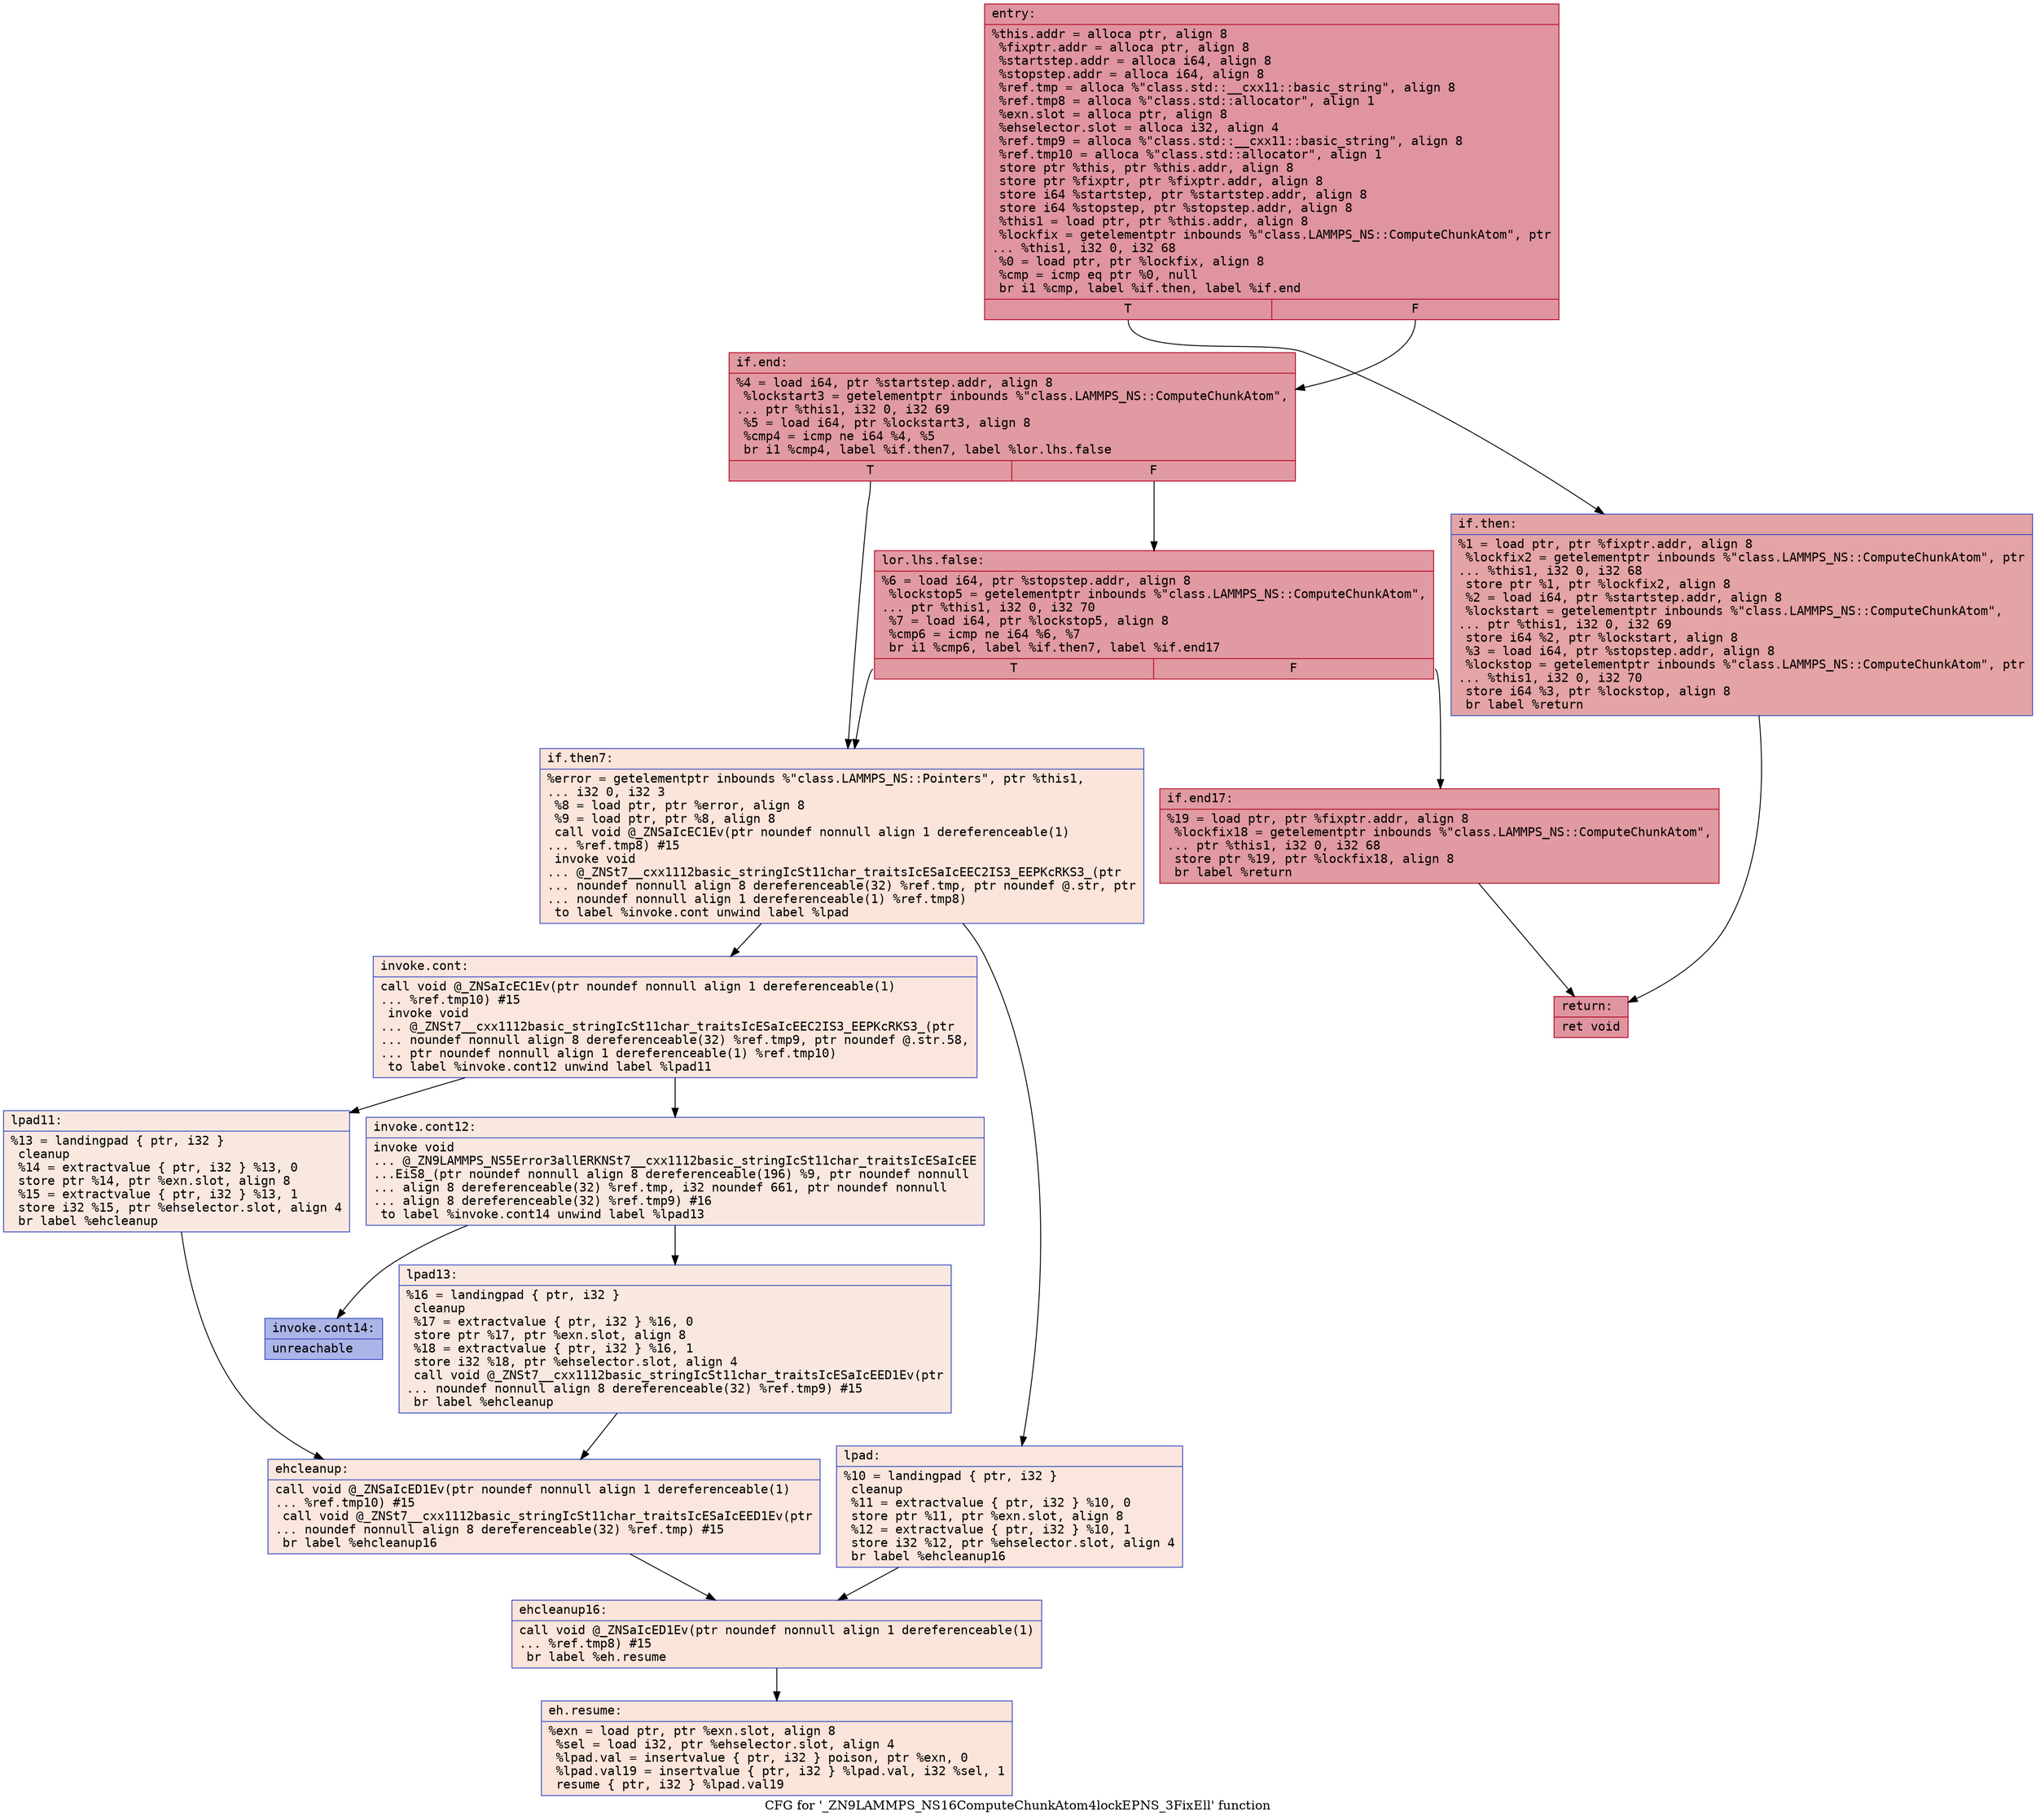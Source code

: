 digraph "CFG for '_ZN9LAMMPS_NS16ComputeChunkAtom4lockEPNS_3FixEll' function" {
	label="CFG for '_ZN9LAMMPS_NS16ComputeChunkAtom4lockEPNS_3FixEll' function";

	Node0x56369a7ec3b0 [shape=record,color="#b70d28ff", style=filled, fillcolor="#b70d2870" fontname="Courier",label="{entry:\l|  %this.addr = alloca ptr, align 8\l  %fixptr.addr = alloca ptr, align 8\l  %startstep.addr = alloca i64, align 8\l  %stopstep.addr = alloca i64, align 8\l  %ref.tmp = alloca %\"class.std::__cxx11::basic_string\", align 8\l  %ref.tmp8 = alloca %\"class.std::allocator\", align 1\l  %exn.slot = alloca ptr, align 8\l  %ehselector.slot = alloca i32, align 4\l  %ref.tmp9 = alloca %\"class.std::__cxx11::basic_string\", align 8\l  %ref.tmp10 = alloca %\"class.std::allocator\", align 1\l  store ptr %this, ptr %this.addr, align 8\l  store ptr %fixptr, ptr %fixptr.addr, align 8\l  store i64 %startstep, ptr %startstep.addr, align 8\l  store i64 %stopstep, ptr %stopstep.addr, align 8\l  %this1 = load ptr, ptr %this.addr, align 8\l  %lockfix = getelementptr inbounds %\"class.LAMMPS_NS::ComputeChunkAtom\", ptr\l... %this1, i32 0, i32 68\l  %0 = load ptr, ptr %lockfix, align 8\l  %cmp = icmp eq ptr %0, null\l  br i1 %cmp, label %if.then, label %if.end\l|{<s0>T|<s1>F}}"];
	Node0x56369a7ec3b0:s0 -> Node0x56369a7ed0f0[tooltip="entry -> if.then\nProbability 37.50%" ];
	Node0x56369a7ec3b0:s1 -> Node0x56369a7ed160[tooltip="entry -> if.end\nProbability 62.50%" ];
	Node0x56369a7ed0f0 [shape=record,color="#3d50c3ff", style=filled, fillcolor="#c32e3170" fontname="Courier",label="{if.then:\l|  %1 = load ptr, ptr %fixptr.addr, align 8\l  %lockfix2 = getelementptr inbounds %\"class.LAMMPS_NS::ComputeChunkAtom\", ptr\l... %this1, i32 0, i32 68\l  store ptr %1, ptr %lockfix2, align 8\l  %2 = load i64, ptr %startstep.addr, align 8\l  %lockstart = getelementptr inbounds %\"class.LAMMPS_NS::ComputeChunkAtom\",\l... ptr %this1, i32 0, i32 69\l  store i64 %2, ptr %lockstart, align 8\l  %3 = load i64, ptr %stopstep.addr, align 8\l  %lockstop = getelementptr inbounds %\"class.LAMMPS_NS::ComputeChunkAtom\", ptr\l... %this1, i32 0, i32 70\l  store i64 %3, ptr %lockstop, align 8\l  br label %return\l}"];
	Node0x56369a7ed0f0 -> Node0x56369a7ed8e0[tooltip="if.then -> return\nProbability 100.00%" ];
	Node0x56369a7ed160 [shape=record,color="#b70d28ff", style=filled, fillcolor="#bb1b2c70" fontname="Courier",label="{if.end:\l|  %4 = load i64, ptr %startstep.addr, align 8\l  %lockstart3 = getelementptr inbounds %\"class.LAMMPS_NS::ComputeChunkAtom\",\l... ptr %this1, i32 0, i32 69\l  %5 = load i64, ptr %lockstart3, align 8\l  %cmp4 = icmp ne i64 %4, %5\l  br i1 %cmp4, label %if.then7, label %lor.lhs.false\l|{<s0>T|<s1>F}}"];
	Node0x56369a7ed160:s0 -> Node0x56369a7ec9f0[tooltip="if.end -> if.then7\nProbability 0.00%" ];
	Node0x56369a7ed160:s1 -> Node0x56369a7ede80[tooltip="if.end -> lor.lhs.false\nProbability 100.00%" ];
	Node0x56369a7ede80 [shape=record,color="#b70d28ff", style=filled, fillcolor="#bb1b2c70" fontname="Courier",label="{lor.lhs.false:\l|  %6 = load i64, ptr %stopstep.addr, align 8\l  %lockstop5 = getelementptr inbounds %\"class.LAMMPS_NS::ComputeChunkAtom\",\l... ptr %this1, i32 0, i32 70\l  %7 = load i64, ptr %lockstop5, align 8\l  %cmp6 = icmp ne i64 %6, %7\l  br i1 %cmp6, label %if.then7, label %if.end17\l|{<s0>T|<s1>F}}"];
	Node0x56369a7ede80:s0 -> Node0x56369a7ec9f0[tooltip="lor.lhs.false -> if.then7\nProbability 0.00%" ];
	Node0x56369a7ede80:s1 -> Node0x56369a7ee230[tooltip="lor.lhs.false -> if.end17\nProbability 100.00%" ];
	Node0x56369a7ec9f0 [shape=record,color="#3d50c3ff", style=filled, fillcolor="#f5c1a970" fontname="Courier",label="{if.then7:\l|  %error = getelementptr inbounds %\"class.LAMMPS_NS::Pointers\", ptr %this1,\l... i32 0, i32 3\l  %8 = load ptr, ptr %error, align 8\l  %9 = load ptr, ptr %8, align 8\l  call void @_ZNSaIcEC1Ev(ptr noundef nonnull align 1 dereferenceable(1)\l... %ref.tmp8) #15\l  invoke void\l... @_ZNSt7__cxx1112basic_stringIcSt11char_traitsIcESaIcEEC2IS3_EEPKcRKS3_(ptr\l... noundef nonnull align 8 dereferenceable(32) %ref.tmp, ptr noundef @.str, ptr\l... noundef nonnull align 1 dereferenceable(1) %ref.tmp8)\l          to label %invoke.cont unwind label %lpad\l}"];
	Node0x56369a7ec9f0 -> Node0x56369a7ee6c0[tooltip="if.then7 -> invoke.cont\nProbability 50.00%" ];
	Node0x56369a7ec9f0 -> Node0x56369a7ee740[tooltip="if.then7 -> lpad\nProbability 50.00%" ];
	Node0x56369a7ee6c0 [shape=record,color="#3d50c3ff", style=filled, fillcolor="#f3c7b170" fontname="Courier",label="{invoke.cont:\l|  call void @_ZNSaIcEC1Ev(ptr noundef nonnull align 1 dereferenceable(1)\l... %ref.tmp10) #15\l  invoke void\l... @_ZNSt7__cxx1112basic_stringIcSt11char_traitsIcESaIcEEC2IS3_EEPKcRKS3_(ptr\l... noundef nonnull align 8 dereferenceable(32) %ref.tmp9, ptr noundef @.str.58,\l... ptr noundef nonnull align 1 dereferenceable(1) %ref.tmp10)\l          to label %invoke.cont12 unwind label %lpad11\l}"];
	Node0x56369a7ee6c0 -> Node0x56369a7eea60[tooltip="invoke.cont -> invoke.cont12\nProbability 50.00%" ];
	Node0x56369a7ee6c0 -> Node0x56369a7eeab0[tooltip="invoke.cont -> lpad11\nProbability 50.00%" ];
	Node0x56369a7eea60 [shape=record,color="#3d50c3ff", style=filled, fillcolor="#f1ccb870" fontname="Courier",label="{invoke.cont12:\l|  invoke void\l... @_ZN9LAMMPS_NS5Error3allERKNSt7__cxx1112basic_stringIcSt11char_traitsIcESaIcEE\l...EiS8_(ptr noundef nonnull align 8 dereferenceable(196) %9, ptr noundef nonnull\l... align 8 dereferenceable(32) %ref.tmp, i32 noundef 661, ptr noundef nonnull\l... align 8 dereferenceable(32) %ref.tmp9) #16\l          to label %invoke.cont14 unwind label %lpad13\l}"];
	Node0x56369a7eea60 -> Node0x56369a7eea10[tooltip="invoke.cont12 -> invoke.cont14\nProbability 0.00%" ];
	Node0x56369a7eea60 -> Node0x56369a7eed10[tooltip="invoke.cont12 -> lpad13\nProbability 100.00%" ];
	Node0x56369a7eea10 [shape=record,color="#3d50c3ff", style=filled, fillcolor="#4358cb70" fontname="Courier",label="{invoke.cont14:\l|  unreachable\l}"];
	Node0x56369a7ee740 [shape=record,color="#3d50c3ff", style=filled, fillcolor="#f3c7b170" fontname="Courier",label="{lpad:\l|  %10 = landingpad \{ ptr, i32 \}\l          cleanup\l  %11 = extractvalue \{ ptr, i32 \} %10, 0\l  store ptr %11, ptr %exn.slot, align 8\l  %12 = extractvalue \{ ptr, i32 \} %10, 1\l  store i32 %12, ptr %ehselector.slot, align 4\l  br label %ehcleanup16\l}"];
	Node0x56369a7ee740 -> Node0x56369a7ef210[tooltip="lpad -> ehcleanup16\nProbability 100.00%" ];
	Node0x56369a7eeab0 [shape=record,color="#3d50c3ff", style=filled, fillcolor="#f1ccb870" fontname="Courier",label="{lpad11:\l|  %13 = landingpad \{ ptr, i32 \}\l          cleanup\l  %14 = extractvalue \{ ptr, i32 \} %13, 0\l  store ptr %14, ptr %exn.slot, align 8\l  %15 = extractvalue \{ ptr, i32 \} %13, 1\l  store i32 %15, ptr %ehselector.slot, align 4\l  br label %ehcleanup\l}"];
	Node0x56369a7eeab0 -> Node0x56369a7ef560[tooltip="lpad11 -> ehcleanup\nProbability 100.00%" ];
	Node0x56369a7eed10 [shape=record,color="#3d50c3ff", style=filled, fillcolor="#f1ccb870" fontname="Courier",label="{lpad13:\l|  %16 = landingpad \{ ptr, i32 \}\l          cleanup\l  %17 = extractvalue \{ ptr, i32 \} %16, 0\l  store ptr %17, ptr %exn.slot, align 8\l  %18 = extractvalue \{ ptr, i32 \} %16, 1\l  store i32 %18, ptr %ehselector.slot, align 4\l  call void @_ZNSt7__cxx1112basic_stringIcSt11char_traitsIcESaIcEED1Ev(ptr\l... noundef nonnull align 8 dereferenceable(32) %ref.tmp9) #15\l  br label %ehcleanup\l}"];
	Node0x56369a7eed10 -> Node0x56369a7ef560[tooltip="lpad13 -> ehcleanup\nProbability 100.00%" ];
	Node0x56369a7ef560 [shape=record,color="#3d50c3ff", style=filled, fillcolor="#f3c7b170" fontname="Courier",label="{ehcleanup:\l|  call void @_ZNSaIcED1Ev(ptr noundef nonnull align 1 dereferenceable(1)\l... %ref.tmp10) #15\l  call void @_ZNSt7__cxx1112basic_stringIcSt11char_traitsIcESaIcEED1Ev(ptr\l... noundef nonnull align 8 dereferenceable(32) %ref.tmp) #15\l  br label %ehcleanup16\l}"];
	Node0x56369a7ef560 -> Node0x56369a7ef210[tooltip="ehcleanup -> ehcleanup16\nProbability 100.00%" ];
	Node0x56369a7ef210 [shape=record,color="#3d50c3ff", style=filled, fillcolor="#f5c1a970" fontname="Courier",label="{ehcleanup16:\l|  call void @_ZNSaIcED1Ev(ptr noundef nonnull align 1 dereferenceable(1)\l... %ref.tmp8) #15\l  br label %eh.resume\l}"];
	Node0x56369a7ef210 -> Node0x56369a7efe10[tooltip="ehcleanup16 -> eh.resume\nProbability 100.00%" ];
	Node0x56369a7ee230 [shape=record,color="#b70d28ff", style=filled, fillcolor="#bb1b2c70" fontname="Courier",label="{if.end17:\l|  %19 = load ptr, ptr %fixptr.addr, align 8\l  %lockfix18 = getelementptr inbounds %\"class.LAMMPS_NS::ComputeChunkAtom\",\l... ptr %this1, i32 0, i32 68\l  store ptr %19, ptr %lockfix18, align 8\l  br label %return\l}"];
	Node0x56369a7ee230 -> Node0x56369a7ed8e0[tooltip="if.end17 -> return\nProbability 100.00%" ];
	Node0x56369a7ed8e0 [shape=record,color="#b70d28ff", style=filled, fillcolor="#b70d2870" fontname="Courier",label="{return:\l|  ret void\l}"];
	Node0x56369a7efe10 [shape=record,color="#3d50c3ff", style=filled, fillcolor="#f5c1a970" fontname="Courier",label="{eh.resume:\l|  %exn = load ptr, ptr %exn.slot, align 8\l  %sel = load i32, ptr %ehselector.slot, align 4\l  %lpad.val = insertvalue \{ ptr, i32 \} poison, ptr %exn, 0\l  %lpad.val19 = insertvalue \{ ptr, i32 \} %lpad.val, i32 %sel, 1\l  resume \{ ptr, i32 \} %lpad.val19\l}"];
}
